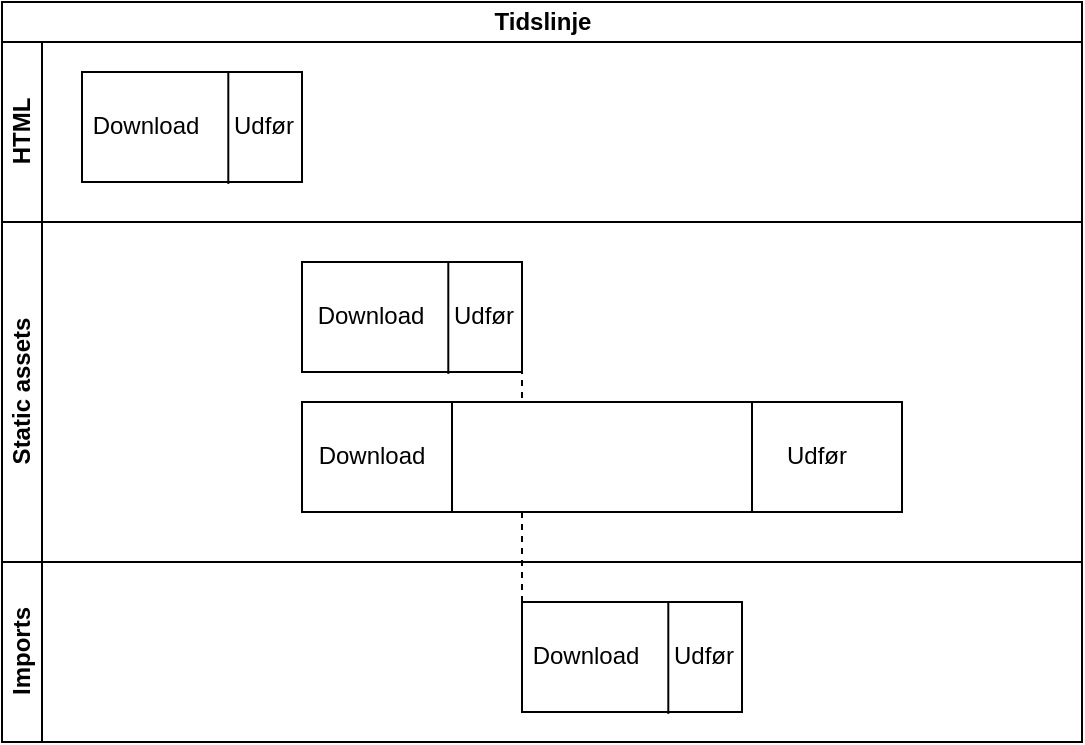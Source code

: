 <mxfile version="13.1.1" type="github">
  <diagram id="9tmcB_nWFTzBjbHdpLqI" name="Page-1">
    <mxGraphModel dx="1254" dy="801" grid="1" gridSize="10" guides="1" tooltips="1" connect="1" arrows="1" fold="1" page="1" pageScale="1" pageWidth="850" pageHeight="1100" math="0" shadow="0">
      <root>
        <mxCell id="0" />
        <mxCell id="1" parent="0" />
        <mxCell id="Fuwoyqr6tHTowHfoofCM-4" value="Tidslinje" style="swimlane;html=1;childLayout=stackLayout;resizeParent=1;resizeParentMax=0;horizontal=1;startSize=20;horizontalStack=0;" parent="1" vertex="1">
          <mxGeometry x="240" y="220" width="540" height="370" as="geometry" />
        </mxCell>
        <mxCell id="Fuwoyqr6tHTowHfoofCM-120" value="" style="endArrow=none;dashed=1;html=1;entryX=1;entryY=1;entryDx=0;entryDy=0;exitX=0;exitY=0;exitDx=0;exitDy=0;" parent="Fuwoyqr6tHTowHfoofCM-4" source="Fuwoyqr6tHTowHfoofCM-103" target="Fuwoyqr6tHTowHfoofCM-96" edge="1">
          <mxGeometry width="50" height="50" relative="1" as="geometry">
            <mxPoint x="40" y="210" as="sourcePoint" />
            <mxPoint x="90" y="160" as="targetPoint" />
          </mxGeometry>
        </mxCell>
        <mxCell id="Fuwoyqr6tHTowHfoofCM-5" value="&lt;div&gt;HTML&lt;/div&gt;" style="swimlane;html=1;startSize=20;horizontal=0;" parent="Fuwoyqr6tHTowHfoofCM-4" vertex="1">
          <mxGeometry y="20" width="540" height="90" as="geometry" />
        </mxCell>
        <mxCell id="Fuwoyqr6tHTowHfoofCM-33" value="" style="group" parent="Fuwoyqr6tHTowHfoofCM-5" vertex="1" connectable="0">
          <mxGeometry x="40" y="15" width="110" height="55" as="geometry" />
        </mxCell>
        <mxCell id="Fuwoyqr6tHTowHfoofCM-34" value="" style="group" parent="Fuwoyqr6tHTowHfoofCM-33" vertex="1" connectable="0">
          <mxGeometry width="110" height="55" as="geometry" />
        </mxCell>
        <mxCell id="Fuwoyqr6tHTowHfoofCM-35" value="" style="group" parent="Fuwoyqr6tHTowHfoofCM-34" vertex="1" connectable="0">
          <mxGeometry width="110" height="55" as="geometry" />
        </mxCell>
        <mxCell id="Fuwoyqr6tHTowHfoofCM-36" value="" style="rounded=0;whiteSpace=wrap;html=1;" parent="Fuwoyqr6tHTowHfoofCM-35" vertex="1">
          <mxGeometry width="110" height="55" as="geometry" />
        </mxCell>
        <mxCell id="Fuwoyqr6tHTowHfoofCM-37" value="" style="endArrow=none;html=1;exitX=0.665;exitY=0;exitDx=0;exitDy=0;entryX=0.665;entryY=1.017;entryDx=0;entryDy=0;exitPerimeter=0;entryPerimeter=0;" parent="Fuwoyqr6tHTowHfoofCM-35" source="Fuwoyqr6tHTowHfoofCM-36" target="Fuwoyqr6tHTowHfoofCM-36" edge="1">
          <mxGeometry width="50" height="50" relative="1" as="geometry">
            <mxPoint x="232.941" y="174.167" as="sourcePoint" />
            <mxPoint x="265.294" y="128.333" as="targetPoint" />
            <Array as="points" />
          </mxGeometry>
        </mxCell>
        <mxCell id="Fuwoyqr6tHTowHfoofCM-38" value="&lt;div&gt;Download&lt;/div&gt;" style="text;html=1;strokeColor=none;fillColor=none;align=center;verticalAlign=middle;whiteSpace=wrap;rounded=0;" parent="Fuwoyqr6tHTowHfoofCM-35" vertex="1">
          <mxGeometry x="19.412" y="18.333" width="25.882" height="18.333" as="geometry" />
        </mxCell>
        <mxCell id="Fuwoyqr6tHTowHfoofCM-39" value="Udfør" style="text;html=1;strokeColor=none;fillColor=none;align=center;verticalAlign=middle;whiteSpace=wrap;rounded=0;" parent="Fuwoyqr6tHTowHfoofCM-35" vertex="1">
          <mxGeometry x="77.647" y="18.333" width="25.882" height="18.333" as="geometry" />
        </mxCell>
        <mxCell id="Fuwoyqr6tHTowHfoofCM-6" value="&lt;div&gt;Static assets&lt;/div&gt;" style="swimlane;html=1;startSize=20;horizontal=0;" parent="Fuwoyqr6tHTowHfoofCM-4" vertex="1">
          <mxGeometry y="110" width="540" height="170" as="geometry" />
        </mxCell>
        <mxCell id="Fuwoyqr6tHTowHfoofCM-93" value="" style="group" parent="Fuwoyqr6tHTowHfoofCM-6" vertex="1" connectable="0">
          <mxGeometry x="150" y="20" width="110" height="55" as="geometry" />
        </mxCell>
        <mxCell id="Fuwoyqr6tHTowHfoofCM-94" value="" style="group" parent="Fuwoyqr6tHTowHfoofCM-93" vertex="1" connectable="0">
          <mxGeometry width="110" height="55" as="geometry" />
        </mxCell>
        <mxCell id="Fuwoyqr6tHTowHfoofCM-95" value="" style="group" parent="Fuwoyqr6tHTowHfoofCM-94" vertex="1" connectable="0">
          <mxGeometry width="110" height="55" as="geometry" />
        </mxCell>
        <mxCell id="Fuwoyqr6tHTowHfoofCM-96" value="" style="rounded=0;whiteSpace=wrap;html=1;" parent="Fuwoyqr6tHTowHfoofCM-95" vertex="1">
          <mxGeometry width="110" height="55" as="geometry" />
        </mxCell>
        <mxCell id="Fuwoyqr6tHTowHfoofCM-97" value="" style="endArrow=none;html=1;exitX=0.665;exitY=0;exitDx=0;exitDy=0;entryX=0.665;entryY=1.017;entryDx=0;entryDy=0;exitPerimeter=0;entryPerimeter=0;" parent="Fuwoyqr6tHTowHfoofCM-95" source="Fuwoyqr6tHTowHfoofCM-96" target="Fuwoyqr6tHTowHfoofCM-96" edge="1">
          <mxGeometry width="50" height="50" relative="1" as="geometry">
            <mxPoint x="232.941" y="174.167" as="sourcePoint" />
            <mxPoint x="265.294" y="128.333" as="targetPoint" />
            <Array as="points" />
          </mxGeometry>
        </mxCell>
        <mxCell id="Fuwoyqr6tHTowHfoofCM-98" value="&lt;div&gt;Download&lt;/div&gt;" style="text;html=1;strokeColor=none;fillColor=none;align=center;verticalAlign=middle;whiteSpace=wrap;rounded=0;" parent="Fuwoyqr6tHTowHfoofCM-95" vertex="1">
          <mxGeometry x="19.41" y="18.33" width="30.59" height="18.33" as="geometry" />
        </mxCell>
        <mxCell id="Fuwoyqr6tHTowHfoofCM-99" value="Udfør" style="text;html=1;strokeColor=none;fillColor=none;align=center;verticalAlign=middle;whiteSpace=wrap;rounded=0;" parent="Fuwoyqr6tHTowHfoofCM-95" vertex="1">
          <mxGeometry x="77.647" y="18.333" width="25.882" height="18.333" as="geometry" />
        </mxCell>
        <mxCell id="Fuwoyqr6tHTowHfoofCM-107" value="" style="group" parent="Fuwoyqr6tHTowHfoofCM-6" vertex="1" connectable="0">
          <mxGeometry x="150" y="90" width="300" height="55" as="geometry" />
        </mxCell>
        <mxCell id="Fuwoyqr6tHTowHfoofCM-108" value="" style="group" parent="Fuwoyqr6tHTowHfoofCM-107" vertex="1" connectable="0">
          <mxGeometry width="300.0" height="55" as="geometry" />
        </mxCell>
        <mxCell id="Fuwoyqr6tHTowHfoofCM-109" value="" style="group" parent="Fuwoyqr6tHTowHfoofCM-108" vertex="1" connectable="0">
          <mxGeometry width="300.0" height="55" as="geometry" />
        </mxCell>
        <mxCell id="Fuwoyqr6tHTowHfoofCM-110" value="" style="rounded=0;whiteSpace=wrap;html=1;" parent="Fuwoyqr6tHTowHfoofCM-109" vertex="1">
          <mxGeometry width="300.0" height="55" as="geometry" />
        </mxCell>
        <mxCell id="Fuwoyqr6tHTowHfoofCM-111" value="" style="endArrow=none;html=1;exitX=0.75;exitY=0;exitDx=0;exitDy=0;entryX=0.75;entryY=1;entryDx=0;entryDy=0;" parent="Fuwoyqr6tHTowHfoofCM-109" source="Fuwoyqr6tHTowHfoofCM-110" target="Fuwoyqr6tHTowHfoofCM-110" edge="1">
          <mxGeometry width="50" height="50" relative="1" as="geometry">
            <mxPoint x="635.294" y="174.167" as="sourcePoint" />
            <mxPoint x="723.529" y="128.333" as="targetPoint" />
            <Array as="points" />
          </mxGeometry>
        </mxCell>
        <mxCell id="Fuwoyqr6tHTowHfoofCM-112" value="&lt;div&gt;Download&lt;/div&gt;" style="text;html=1;strokeColor=none;fillColor=none;align=center;verticalAlign=middle;whiteSpace=wrap;rounded=0;" parent="Fuwoyqr6tHTowHfoofCM-109" vertex="1">
          <mxGeometry y="18.33" width="70" height="18.33" as="geometry" />
        </mxCell>
        <mxCell id="Fuwoyqr6tHTowHfoofCM-113" value="Udfør" style="text;html=1;strokeColor=none;fillColor=none;align=center;verticalAlign=middle;whiteSpace=wrap;rounded=0;" parent="Fuwoyqr6tHTowHfoofCM-109" vertex="1">
          <mxGeometry x="222.22" y="18.333" width="70.588" height="18.333" as="geometry" />
        </mxCell>
        <mxCell id="Fuwoyqr6tHTowHfoofCM-7" value="&lt;div&gt;Imports&lt;/div&gt;" style="swimlane;html=1;startSize=20;horizontal=0;" parent="Fuwoyqr6tHTowHfoofCM-4" vertex="1">
          <mxGeometry y="280" width="540" height="90" as="geometry" />
        </mxCell>
        <mxCell id="Fuwoyqr6tHTowHfoofCM-100" value="" style="group" parent="Fuwoyqr6tHTowHfoofCM-7" vertex="1" connectable="0">
          <mxGeometry x="260" y="20" width="110" height="55" as="geometry" />
        </mxCell>
        <mxCell id="Fuwoyqr6tHTowHfoofCM-101" value="" style="group" parent="Fuwoyqr6tHTowHfoofCM-100" vertex="1" connectable="0">
          <mxGeometry width="110" height="55" as="geometry" />
        </mxCell>
        <mxCell id="Fuwoyqr6tHTowHfoofCM-102" value="" style="group" parent="Fuwoyqr6tHTowHfoofCM-101" vertex="1" connectable="0">
          <mxGeometry width="110" height="55" as="geometry" />
        </mxCell>
        <mxCell id="Fuwoyqr6tHTowHfoofCM-103" value="" style="rounded=0;whiteSpace=wrap;html=1;" parent="Fuwoyqr6tHTowHfoofCM-102" vertex="1">
          <mxGeometry width="110" height="55" as="geometry" />
        </mxCell>
        <mxCell id="Fuwoyqr6tHTowHfoofCM-104" value="" style="endArrow=none;html=1;exitX=0.665;exitY=0;exitDx=0;exitDy=0;entryX=0.665;entryY=1.017;entryDx=0;entryDy=0;exitPerimeter=0;entryPerimeter=0;" parent="Fuwoyqr6tHTowHfoofCM-102" source="Fuwoyqr6tHTowHfoofCM-103" target="Fuwoyqr6tHTowHfoofCM-103" edge="1">
          <mxGeometry width="50" height="50" relative="1" as="geometry">
            <mxPoint x="232.941" y="174.167" as="sourcePoint" />
            <mxPoint x="265.294" y="128.333" as="targetPoint" />
            <Array as="points" />
          </mxGeometry>
        </mxCell>
        <mxCell id="Fuwoyqr6tHTowHfoofCM-105" value="&lt;div&gt;Download&lt;/div&gt;" style="text;html=1;strokeColor=none;fillColor=none;align=center;verticalAlign=middle;whiteSpace=wrap;rounded=0;" parent="Fuwoyqr6tHTowHfoofCM-102" vertex="1">
          <mxGeometry x="19.412" y="18.333" width="25.882" height="18.333" as="geometry" />
        </mxCell>
        <mxCell id="Fuwoyqr6tHTowHfoofCM-106" value="Udfør" style="text;html=1;strokeColor=none;fillColor=none;align=center;verticalAlign=middle;whiteSpace=wrap;rounded=0;" parent="Fuwoyqr6tHTowHfoofCM-102" vertex="1">
          <mxGeometry x="77.647" y="18.333" width="25.882" height="18.333" as="geometry" />
        </mxCell>
        <mxCell id="Fuwoyqr6tHTowHfoofCM-119" value="" style="endArrow=none;html=1;exitX=0.25;exitY=1;exitDx=0;exitDy=0;" parent="1" source="Fuwoyqr6tHTowHfoofCM-110" edge="1">
          <mxGeometry width="50" height="50" relative="1" as="geometry">
            <mxPoint x="280" y="430" as="sourcePoint" />
            <mxPoint x="465" y="420" as="targetPoint" />
          </mxGeometry>
        </mxCell>
      </root>
    </mxGraphModel>
  </diagram>
</mxfile>
